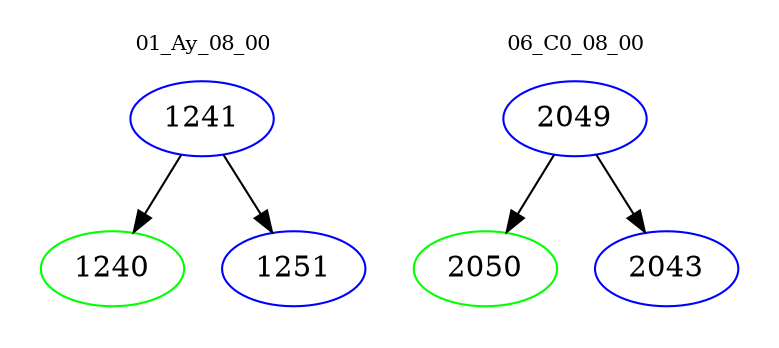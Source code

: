 digraph{
subgraph cluster_0 {
color = white
label = "01_Ay_08_00";
fontsize=10;
T0_1241 [label="1241", color="blue"]
T0_1241 -> T0_1240 [color="black"]
T0_1240 [label="1240", color="green"]
T0_1241 -> T0_1251 [color="black"]
T0_1251 [label="1251", color="blue"]
}
subgraph cluster_1 {
color = white
label = "06_C0_08_00";
fontsize=10;
T1_2049 [label="2049", color="blue"]
T1_2049 -> T1_2050 [color="black"]
T1_2050 [label="2050", color="green"]
T1_2049 -> T1_2043 [color="black"]
T1_2043 [label="2043", color="blue"]
}
}
